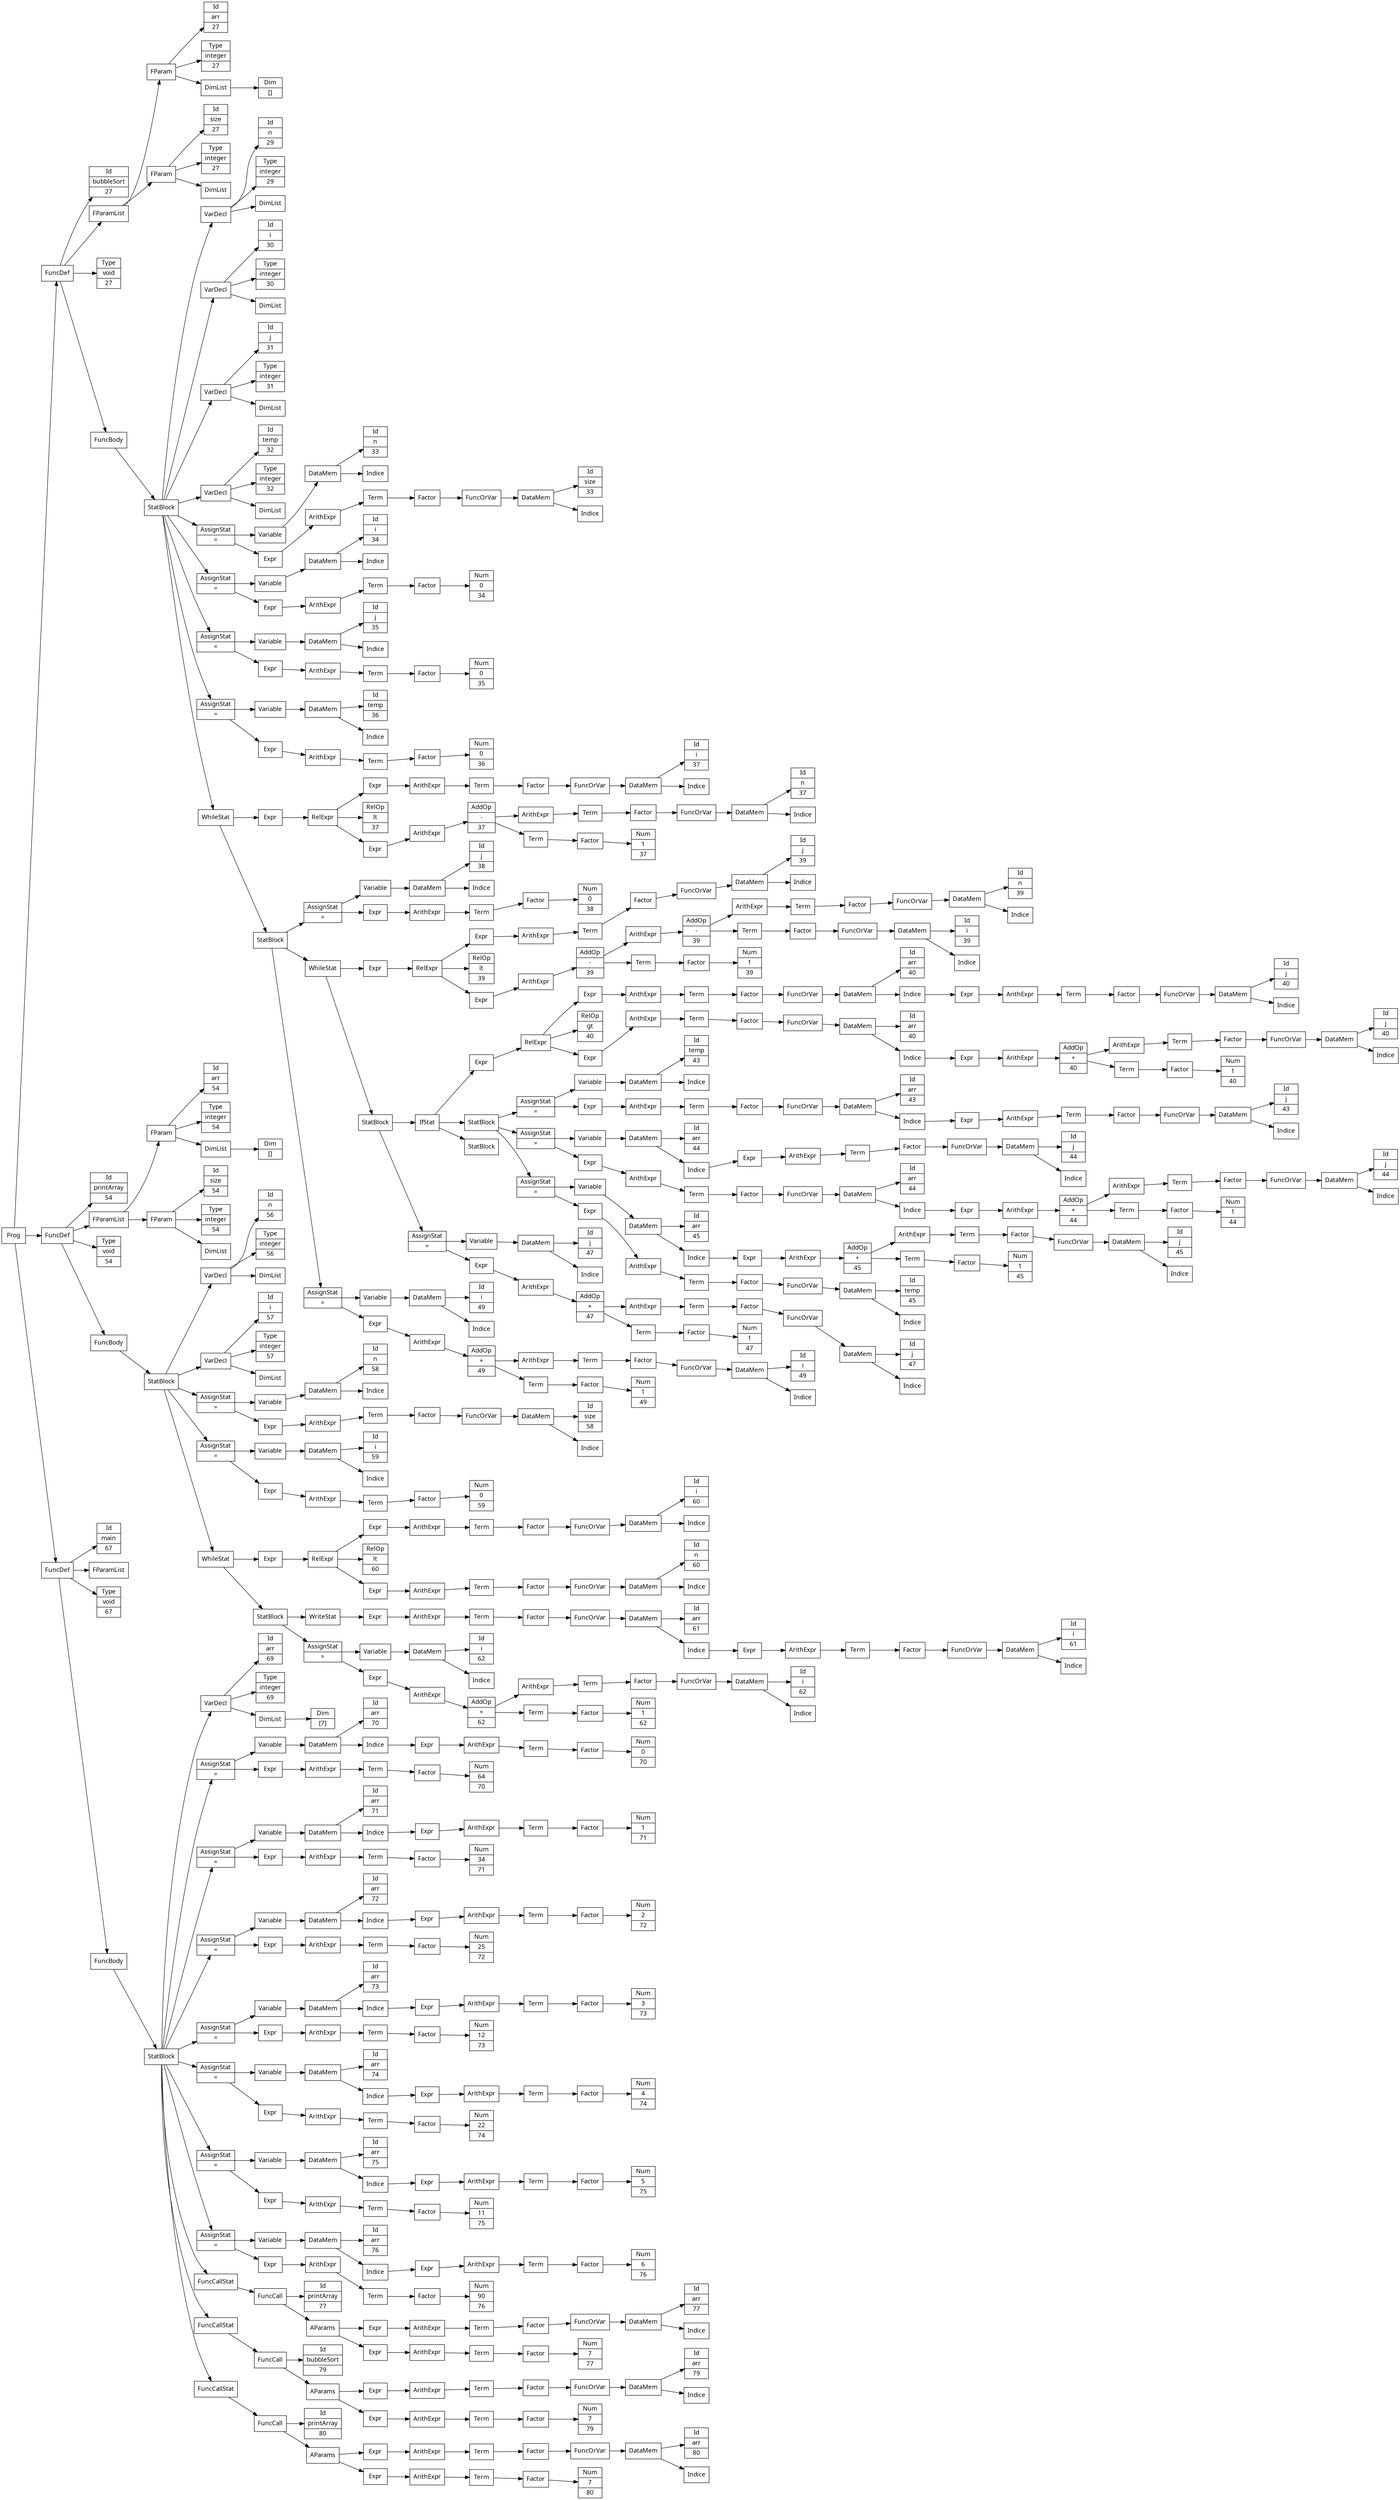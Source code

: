 digraph AST {
node [shape=record];
node [fontname=Sans];charset="UTF-8" splines=true splines=spline rankdir =LR
576 -> 303 -> 0;
0[label="Id | bubbleSort | 27"]
303 -> 10 -> 5 -> 1;
1[label="Id | arr | 27"]
5 -> 2;
2[label="Type | integer | 27"]
5 -> 4 -> 3;
3[label="Dim | []"]
4[label="DimList"];
5[label="FParam"];
10 -> 9 -> 6;
6[label="Id | size | 27"]
9 -> 7;
7[label="Type | integer | 27"]
9 -> 8;
8[label="DimList"]
9[label="FParam"];
10[label="FParamList"];
303 -> 11;
11[label="Type | void | 27"]
303 -> 302 -> 301 -> 15 -> 12;
12[label="Id | n | 29"]
15 -> 13;
13[label="Type | integer | 29"]
15 -> 14;
14[label="DimList"]
15[label="VarDecl"];
301 -> 19 -> 16;
16[label="Id | i | 30"]
19 -> 17;
17[label="Type | integer | 30"]
19 -> 18;
18[label="DimList"]
19[label="VarDecl"];
301 -> 23 -> 20;
20[label="Id | j | 31"]
23 -> 21;
21[label="Type | integer | 31"]
23 -> 22;
22[label="DimList"]
23[label="VarDecl"];
301 -> 27 -> 24;
24[label="Id | temp | 32"]
27 -> 25;
25[label="Type | integer | 32"]
27 -> 26;
26[label="DimList"]
27[label="VarDecl"];
301 -> 40 -> 31 -> 30 -> 28;
28[label="Id | n | 33"]
30 -> 29;
29[label="Indice"]
30[label="DataMem"];
31[label="Variable"];
40 -> 39 -> 38 -> 37 -> 36 -> 35 -> 34 -> 32;
32[label="Id | size | 33"]
34 -> 33;
33[label="Indice"]
34[label="DataMem"];
35[label="FuncOrVar"];
36[label="Factor"];
37[label="Term"];
38[label="ArithExpr"];
39[label="Expr"];
40[label="AssignStat | ="];
301 -> 50 -> 44 -> 43 -> 41;
41[label="Id | i | 34"]
43 -> 42;
42[label="Indice"]
43[label="DataMem"];
44[label="Variable"];
50 -> 49 -> 48 -> 47 -> 46 -> 45;
45[label="Num | 0 | 34"]
46[label="Factor"];
47[label="Term"];
48[label="ArithExpr"];
49[label="Expr"];
50[label="AssignStat | ="];
301 -> 60 -> 54 -> 53 -> 51;
51[label="Id | j | 35"]
53 -> 52;
52[label="Indice"]
53[label="DataMem"];
54[label="Variable"];
60 -> 59 -> 58 -> 57 -> 56 -> 55;
55[label="Num | 0 | 35"]
56[label="Factor"];
57[label="Term"];
58[label="ArithExpr"];
59[label="Expr"];
60[label="AssignStat | ="];
301 -> 70 -> 64 -> 63 -> 61;
61[label="Id | temp | 36"]
63 -> 62;
62[label="Indice"]
63[label="DataMem"];
64[label="Variable"];
70 -> 69 -> 68 -> 67 -> 66 -> 65;
65[label="Num | 0 | 36"]
66[label="Factor"];
67[label="Term"];
68[label="ArithExpr"];
69[label="Expr"];
70[label="AssignStat | ="];
301 -> 300 -> 94 -> 93 -> 78 -> 77 -> 76 -> 75 -> 74 -> 73 -> 71;
71[label="Id | i | 37"]
73 -> 72;
72[label="Indice"]
73[label="DataMem"];
74[label="FuncOrVar"];
75[label="Factor"];
76[label="Term"];
77[label="ArithExpr"];
78[label="Expr"];
93 -> 79;
79[label="RelOp | lt | 37"]
93 -> 92 -> 91 -> 87 -> 86 -> 85 -> 84 -> 83 -> 82 -> 80;
80[label="Id | n | 37"]
82 -> 81;
81[label="Indice"]
82[label="DataMem"];
83[label="FuncOrVar"];
84[label="Factor"];
85[label="Term"];
86[label="ArithExpr"];
87 -> 90 -> 89 -> 88;
88[label="Num | 1 | 37"]
89[label="Factor"];
90[label="Term"];
87[label="AddOp | - | 37"];
91[label="ArithExpr"];
92[label="Expr"];
93[label="RelExpr"];
94[label="Expr"];
300 -> 299 -> 104 -> 98 -> 97 -> 95;
95[label="Id | j | 38"]
97 -> 96;
96[label="Indice"]
97[label="DataMem"];
98[label="Variable"];
104 -> 103 -> 102 -> 101 -> 100 -> 99;
99[label="Num | 0 | 38"]
100[label="Factor"];
101[label="Term"];
102[label="ArithExpr"];
103[label="Expr"];
104[label="AssignStat | ="];
299 -> 280 -> 136 -> 135 -> 112 -> 111 -> 110 -> 109 -> 108 -> 107 -> 105;
105[label="Id | j | 39"]
107 -> 106;
106[label="Indice"]
107[label="DataMem"];
108[label="FuncOrVar"];
109[label="Factor"];
110[label="Term"];
111[label="ArithExpr"];
112[label="Expr"];
135 -> 113;
113[label="RelOp | lt | 39"]
135 -> 134 -> 133 -> 129 -> 128 -> 121 -> 120 -> 119 -> 118 -> 117 -> 116 -> 114;
114[label="Id | n | 39"]
116 -> 115;
115[label="Indice"]
116[label="DataMem"];
117[label="FuncOrVar"];
118[label="Factor"];
119[label="Term"];
120[label="ArithExpr"];
121 -> 127 -> 126 -> 125 -> 124 -> 122;
122[label="Id | i | 39"]
124 -> 123;
123[label="Indice"]
124[label="DataMem"];
125[label="FuncOrVar"];
126[label="Factor"];
127[label="Term"];
121[label="AddOp | - | 39"];
128[label="ArithExpr"];
129 -> 132 -> 131 -> 130;
130[label="Num | 1 | 39"]
131[label="Factor"];
132[label="Term"];
129[label="AddOp | - | 39"];
133[label="ArithExpr"];
134[label="Expr"];
135[label="RelExpr"];
136[label="Expr"];
280 -> 279 -> 260 -> 176 -> 175 -> 152 -> 151 -> 150 -> 149 -> 148 -> 147 -> 137;
137[label="Id | arr | 40"]
147 -> 146 -> 145 -> 144 -> 143 -> 142 -> 141 -> 140 -> 138;
138[label="Id | j | 40"]
140 -> 139;
139[label="Indice"]
140[label="DataMem"];
141[label="FuncOrVar"];
142[label="Factor"];
143[label="Term"];
144[label="ArithExpr"];
145[label="Expr"];
146[label="Indice"];
147[label="DataMem"];
148[label="FuncOrVar"];
149[label="Factor"];
150[label="Term"];
151[label="ArithExpr"];
152[label="Expr"];
175 -> 153;
153[label="RelOp | gt | 40"]
175 -> 174 -> 173 -> 172 -> 171 -> 170 -> 169 -> 154;
154[label="Id | arr | 40"]
169 -> 168 -> 167 -> 166 -> 162 -> 161 -> 160 -> 159 -> 158 -> 157 -> 155;
155[label="Id | j | 40"]
157 -> 156;
156[label="Indice"]
157[label="DataMem"];
158[label="FuncOrVar"];
159[label="Factor"];
160[label="Term"];
161[label="ArithExpr"];
162 -> 165 -> 164 -> 163;
163[label="Num | 1 | 40"]
164[label="Factor"];
165[label="Term"];
162[label="AddOp | + | 40"];
166[label="ArithExpr"];
167[label="Expr"];
168[label="Indice"];
169[label="DataMem"];
170[label="FuncOrVar"];
171[label="Factor"];
172[label="Term"];
173[label="ArithExpr"];
174[label="Expr"];
175[label="RelExpr"];
176[label="Expr"];
260 -> 258 -> 197 -> 180 -> 179 -> 177;
177[label="Id | temp | 43"]
179 -> 178;
178[label="Indice"]
179[label="DataMem"];
180[label="Variable"];
197 -> 196 -> 195 -> 194 -> 193 -> 192 -> 191 -> 181;
181[label="Id | arr | 43"]
191 -> 190 -> 189 -> 188 -> 187 -> 186 -> 185 -> 184 -> 182;
182[label="Id | j | 43"]
184 -> 183;
183[label="Indice"]
184[label="DataMem"];
185[label="FuncOrVar"];
186[label="Factor"];
187[label="Term"];
188[label="ArithExpr"];
189[label="Expr"];
190[label="Indice"];
191[label="DataMem"];
192[label="FuncOrVar"];
193[label="Factor"];
194[label="Term"];
195[label="ArithExpr"];
196[label="Expr"];
197[label="AssignStat | ="];
258 -> 231 -> 209 -> 208 -> 198;
198[label="Id | arr | 44"]
208 -> 207 -> 206 -> 205 -> 204 -> 203 -> 202 -> 201 -> 199;
199[label="Id | j | 44"]
201 -> 200;
200[label="Indice"]
201[label="DataMem"];
202[label="FuncOrVar"];
203[label="Factor"];
204[label="Term"];
205[label="ArithExpr"];
206[label="Expr"];
207[label="Indice"];
208[label="DataMem"];
209[label="Variable"];
231 -> 230 -> 229 -> 228 -> 227 -> 226 -> 225 -> 210;
210[label="Id | arr | 44"]
225 -> 224 -> 223 -> 222 -> 218 -> 217 -> 216 -> 215 -> 214 -> 213 -> 211;
211[label="Id | j | 44"]
213 -> 212;
212[label="Indice"]
213[label="DataMem"];
214[label="FuncOrVar"];
215[label="Factor"];
216[label="Term"];
217[label="ArithExpr"];
218 -> 221 -> 220 -> 219;
219[label="Num | 1 | 44"]
220[label="Factor"];
221[label="Term"];
218[label="AddOp | + | 44"];
222[label="ArithExpr"];
223[label="Expr"];
224[label="Indice"];
225[label="DataMem"];
226[label="FuncOrVar"];
227[label="Factor"];
228[label="Term"];
229[label="ArithExpr"];
230[label="Expr"];
231[label="AssignStat | ="];
258 -> 257 -> 248 -> 247 -> 232;
232[label="Id | arr | 45"]
247 -> 246 -> 245 -> 244 -> 240 -> 239 -> 238 -> 237 -> 236 -> 235 -> 233;
233[label="Id | j | 45"]
235 -> 234;
234[label="Indice"]
235[label="DataMem"];
236[label="FuncOrVar"];
237[label="Factor"];
238[label="Term"];
239[label="ArithExpr"];
240 -> 243 -> 242 -> 241;
241[label="Num | 1 | 45"]
242[label="Factor"];
243[label="Term"];
240[label="AddOp | + | 45"];
244[label="ArithExpr"];
245[label="Expr"];
246[label="Indice"];
247[label="DataMem"];
248[label="Variable"];
257 -> 256 -> 255 -> 254 -> 253 -> 252 -> 251 -> 249;
249[label="Id | temp | 45"]
251 -> 250;
250[label="Indice"]
251[label="DataMem"];
252[label="FuncOrVar"];
253[label="Factor"];
254[label="Term"];
255[label="ArithExpr"];
256[label="Expr"];
257[label="AssignStat | ="];
258[label="StatBlock"];
260 -> 259;
259[label="StatBlock"]
260[label="IfStat"];
279 -> 278 -> 264 -> 263 -> 261;
261[label="Id | j | 47"]
263 -> 262;
262[label="Indice"]
263[label="DataMem"];
264[label="Variable"];
278 -> 277 -> 276 -> 272 -> 271 -> 270 -> 269 -> 268 -> 267 -> 265;
265[label="Id | j | 47"]
267 -> 266;
266[label="Indice"]
267[label="DataMem"];
268[label="FuncOrVar"];
269[label="Factor"];
270[label="Term"];
271[label="ArithExpr"];
272 -> 275 -> 274 -> 273;
273[label="Num | 1 | 47"]
274[label="Factor"];
275[label="Term"];
272[label="AddOp | + | 47"];
276[label="ArithExpr"];
277[label="Expr"];
278[label="AssignStat | ="];
279[label="StatBlock"];
280[label="WhileStat"];
299 -> 298 -> 284 -> 283 -> 281;
281[label="Id | i | 49"]
283 -> 282;
282[label="Indice"]
283[label="DataMem"];
284[label="Variable"];
298 -> 297 -> 296 -> 292 -> 291 -> 290 -> 289 -> 288 -> 287 -> 285;
285[label="Id | i | 49"]
287 -> 286;
286[label="Indice"]
287[label="DataMem"];
288[label="FuncOrVar"];
289[label="Factor"];
290[label="Term"];
291[label="ArithExpr"];
292 -> 295 -> 294 -> 293;
293[label="Num | 1 | 49"]
294[label="Factor"];
295[label="Term"];
292[label="AddOp | + | 49"];
296[label="ArithExpr"];
297[label="Expr"];
298[label="AssignStat | ="];
299[label="StatBlock"];
300[label="WhileStat"];
301[label="StatBlock"];
302[label="FuncBody"];
303[label="FuncDef"];
576 -> 405 -> 304;
304[label="Id | printArray | 54"]
405 -> 314 -> 309 -> 305;
305[label="Id | arr | 54"]
309 -> 306;
306[label="Type | integer | 54"]
309 -> 308 -> 307;
307[label="Dim | []"]
308[label="DimList"];
309[label="FParam"];
314 -> 313 -> 310;
310[label="Id | size | 54"]
313 -> 311;
311[label="Type | integer | 54"]
313 -> 312;
312[label="DimList"]
313[label="FParam"];
314[label="FParamList"];
405 -> 315;
315[label="Type | void | 54"]
405 -> 404 -> 403 -> 319 -> 316;
316[label="Id | n | 56"]
319 -> 317;
317[label="Type | integer | 56"]
319 -> 318;
318[label="DimList"]
319[label="VarDecl"];
403 -> 323 -> 320;
320[label="Id | i | 57"]
323 -> 321;
321[label="Type | integer | 57"]
323 -> 322;
322[label="DimList"]
323[label="VarDecl"];
403 -> 336 -> 327 -> 326 -> 324;
324[label="Id | n | 58"]
326 -> 325;
325[label="Indice"]
326[label="DataMem"];
327[label="Variable"];
336 -> 335 -> 334 -> 333 -> 332 -> 331 -> 330 -> 328;
328[label="Id | size | 58"]
330 -> 329;
329[label="Indice"]
330[label="DataMem"];
331[label="FuncOrVar"];
332[label="Factor"];
333[label="Term"];
334[label="ArithExpr"];
335[label="Expr"];
336[label="AssignStat | ="];
403 -> 346 -> 340 -> 339 -> 337;
337[label="Id | i | 59"]
339 -> 338;
338[label="Indice"]
339[label="DataMem"];
340[label="Variable"];
346 -> 345 -> 344 -> 343 -> 342 -> 341;
341[label="Num | 0 | 59"]
342[label="Factor"];
343[label="Term"];
344[label="ArithExpr"];
345[label="Expr"];
346[label="AssignStat | ="];
403 -> 402 -> 365 -> 364 -> 354 -> 353 -> 352 -> 351 -> 350 -> 349 -> 347;
347[label="Id | i | 60"]
349 -> 348;
348[label="Indice"]
349[label="DataMem"];
350[label="FuncOrVar"];
351[label="Factor"];
352[label="Term"];
353[label="ArithExpr"];
354[label="Expr"];
364 -> 355;
355[label="RelOp | lt | 60"]
364 -> 363 -> 362 -> 361 -> 360 -> 359 -> 358 -> 356;
356[label="Id | n | 60"]
358 -> 357;
357[label="Indice"]
358[label="DataMem"];
359[label="FuncOrVar"];
360[label="Factor"];
361[label="Term"];
362[label="ArithExpr"];
363[label="Expr"];
364[label="RelExpr"];
365[label="Expr"];
402 -> 401 -> 382 -> 381 -> 380 -> 379 -> 378 -> 377 -> 376 -> 366;
366[label="Id | arr | 61"]
376 -> 375 -> 374 -> 373 -> 372 -> 371 -> 370 -> 369 -> 367;
367[label="Id | i | 61"]
369 -> 368;
368[label="Indice"]
369[label="DataMem"];
370[label="FuncOrVar"];
371[label="Factor"];
372[label="Term"];
373[label="ArithExpr"];
374[label="Expr"];
375[label="Indice"];
376[label="DataMem"];
377[label="FuncOrVar"];
378[label="Factor"];
379[label="Term"];
380[label="ArithExpr"];
381[label="Expr"];
382[label="WriteStat"];
401 -> 400 -> 386 -> 385 -> 383;
383[label="Id | i | 62"]
385 -> 384;
384[label="Indice"]
385[label="DataMem"];
386[label="Variable"];
400 -> 399 -> 398 -> 394 -> 393 -> 392 -> 391 -> 390 -> 389 -> 387;
387[label="Id | i | 62"]
389 -> 388;
388[label="Indice"]
389[label="DataMem"];
390[label="FuncOrVar"];
391[label="Factor"];
392[label="Term"];
393[label="ArithExpr"];
394 -> 397 -> 396 -> 395;
395[label="Num | 1 | 62"]
396[label="Factor"];
397[label="Term"];
394[label="AddOp | + | 62"];
398[label="ArithExpr"];
399[label="Expr"];
400[label="AssignStat | ="];
401[label="StatBlock"];
402[label="WhileStat"];
403[label="StatBlock"];
404[label="FuncBody"];
405[label="FuncDef"];
576 -> 575 -> 406;
406[label="Id | main | 67"]
575 -> 407;
407[label="FParamList"]
575 -> 408;
408[label="Type | void | 67"]
575 -> 574 -> 573 -> 413 -> 409;
409[label="Id | arr | 69"]
413 -> 410;
410[label="Type | integer | 69"]
413 -> 412 -> 411;
411[label="Dim | [7]"]
412[label="DimList"];
413[label="VarDecl"];
573 -> 428 -> 422 -> 421 -> 414;
414[label="Id | arr | 70"]
421 -> 420 -> 419 -> 418 -> 417 -> 416 -> 415;
415[label="Num | 0 | 70"]
416[label="Factor"];
417[label="Term"];
418[label="ArithExpr"];
419[label="Expr"];
420[label="Indice"];
421[label="DataMem"];
422[label="Variable"];
428 -> 427 -> 426 -> 425 -> 424 -> 423;
423[label="Num | 64 | 70"]
424[label="Factor"];
425[label="Term"];
426[label="ArithExpr"];
427[label="Expr"];
428[label="AssignStat | ="];
573 -> 443 -> 437 -> 436 -> 429;
429[label="Id | arr | 71"]
436 -> 435 -> 434 -> 433 -> 432 -> 431 -> 430;
430[label="Num | 1 | 71"]
431[label="Factor"];
432[label="Term"];
433[label="ArithExpr"];
434[label="Expr"];
435[label="Indice"];
436[label="DataMem"];
437[label="Variable"];
443 -> 442 -> 441 -> 440 -> 439 -> 438;
438[label="Num | 34 | 71"]
439[label="Factor"];
440[label="Term"];
441[label="ArithExpr"];
442[label="Expr"];
443[label="AssignStat | ="];
573 -> 458 -> 452 -> 451 -> 444;
444[label="Id | arr | 72"]
451 -> 450 -> 449 -> 448 -> 447 -> 446 -> 445;
445[label="Num | 2 | 72"]
446[label="Factor"];
447[label="Term"];
448[label="ArithExpr"];
449[label="Expr"];
450[label="Indice"];
451[label="DataMem"];
452[label="Variable"];
458 -> 457 -> 456 -> 455 -> 454 -> 453;
453[label="Num | 25 | 72"]
454[label="Factor"];
455[label="Term"];
456[label="ArithExpr"];
457[label="Expr"];
458[label="AssignStat | ="];
573 -> 473 -> 467 -> 466 -> 459;
459[label="Id | arr | 73"]
466 -> 465 -> 464 -> 463 -> 462 -> 461 -> 460;
460[label="Num | 3 | 73"]
461[label="Factor"];
462[label="Term"];
463[label="ArithExpr"];
464[label="Expr"];
465[label="Indice"];
466[label="DataMem"];
467[label="Variable"];
473 -> 472 -> 471 -> 470 -> 469 -> 468;
468[label="Num | 12 | 73"]
469[label="Factor"];
470[label="Term"];
471[label="ArithExpr"];
472[label="Expr"];
473[label="AssignStat | ="];
573 -> 488 -> 482 -> 481 -> 474;
474[label="Id | arr | 74"]
481 -> 480 -> 479 -> 478 -> 477 -> 476 -> 475;
475[label="Num | 4 | 74"]
476[label="Factor"];
477[label="Term"];
478[label="ArithExpr"];
479[label="Expr"];
480[label="Indice"];
481[label="DataMem"];
482[label="Variable"];
488 -> 487 -> 486 -> 485 -> 484 -> 483;
483[label="Num | 22 | 74"]
484[label="Factor"];
485[label="Term"];
486[label="ArithExpr"];
487[label="Expr"];
488[label="AssignStat | ="];
573 -> 503 -> 497 -> 496 -> 489;
489[label="Id | arr | 75"]
496 -> 495 -> 494 -> 493 -> 492 -> 491 -> 490;
490[label="Num | 5 | 75"]
491[label="Factor"];
492[label="Term"];
493[label="ArithExpr"];
494[label="Expr"];
495[label="Indice"];
496[label="DataMem"];
497[label="Variable"];
503 -> 502 -> 501 -> 500 -> 499 -> 498;
498[label="Num | 11 | 75"]
499[label="Factor"];
500[label="Term"];
501[label="ArithExpr"];
502[label="Expr"];
503[label="AssignStat | ="];
573 -> 518 -> 512 -> 511 -> 504;
504[label="Id | arr | 76"]
511 -> 510 -> 509 -> 508 -> 507 -> 506 -> 505;
505[label="Num | 6 | 76"]
506[label="Factor"];
507[label="Term"];
508[label="ArithExpr"];
509[label="Expr"];
510[label="Indice"];
511[label="DataMem"];
512[label="Variable"];
518 -> 517 -> 516 -> 515 -> 514 -> 513;
513[label="Num | 90 | 76"]
514[label="Factor"];
515[label="Term"];
516[label="ArithExpr"];
517[label="Expr"];
518[label="AssignStat | ="];
573 -> 536 -> 535 -> 519;
519[label="Id | printArray | 77"]
535 -> 534 -> 528 -> 527 -> 526 -> 525 -> 524 -> 523 -> 521;
521[label="Id | arr | 77"]
523 -> 522;
522[label="Indice"]
523[label="DataMem"];
524[label="FuncOrVar"];
525[label="Factor"];
526[label="Term"];
527[label="ArithExpr"];
528[label="Expr"];
534 -> 533 -> 532 -> 531 -> 530 -> 529;
529[label="Num | 7 | 77"]
530[label="Factor"];
531[label="Term"];
532[label="ArithExpr"];
533[label="Expr"];
534[label="AParams"];
535[label="FuncCall"];
536[label="FuncCallStat"];
573 -> 554 -> 553 -> 537;
537[label="Id | bubbleSort | 79"]
553 -> 552 -> 546 -> 545 -> 544 -> 543 -> 542 -> 541 -> 539;
539[label="Id | arr | 79"]
541 -> 540;
540[label="Indice"]
541[label="DataMem"];
542[label="FuncOrVar"];
543[label="Factor"];
544[label="Term"];
545[label="ArithExpr"];
546[label="Expr"];
552 -> 551 -> 550 -> 549 -> 548 -> 547;
547[label="Num | 7 | 79"]
548[label="Factor"];
549[label="Term"];
550[label="ArithExpr"];
551[label="Expr"];
552[label="AParams"];
553[label="FuncCall"];
554[label="FuncCallStat"];
573 -> 572 -> 571 -> 555;
555[label="Id | printArray | 80"]
571 -> 570 -> 564 -> 563 -> 562 -> 561 -> 560 -> 559 -> 557;
557[label="Id | arr | 80"]
559 -> 558;
558[label="Indice"]
559[label="DataMem"];
560[label="FuncOrVar"];
561[label="Factor"];
562[label="Term"];
563[label="ArithExpr"];
564[label="Expr"];
570 -> 569 -> 568 -> 567 -> 566 -> 565;
565[label="Num | 7 | 80"]
566[label="Factor"];
567[label="Term"];
568[label="ArithExpr"];
569[label="Expr"];
570[label="AParams"];
571[label="FuncCall"];
572[label="FuncCallStat"];
573[label="StatBlock"];
574[label="FuncBody"];
575[label="FuncDef"];
576[label="Prog"];
}
